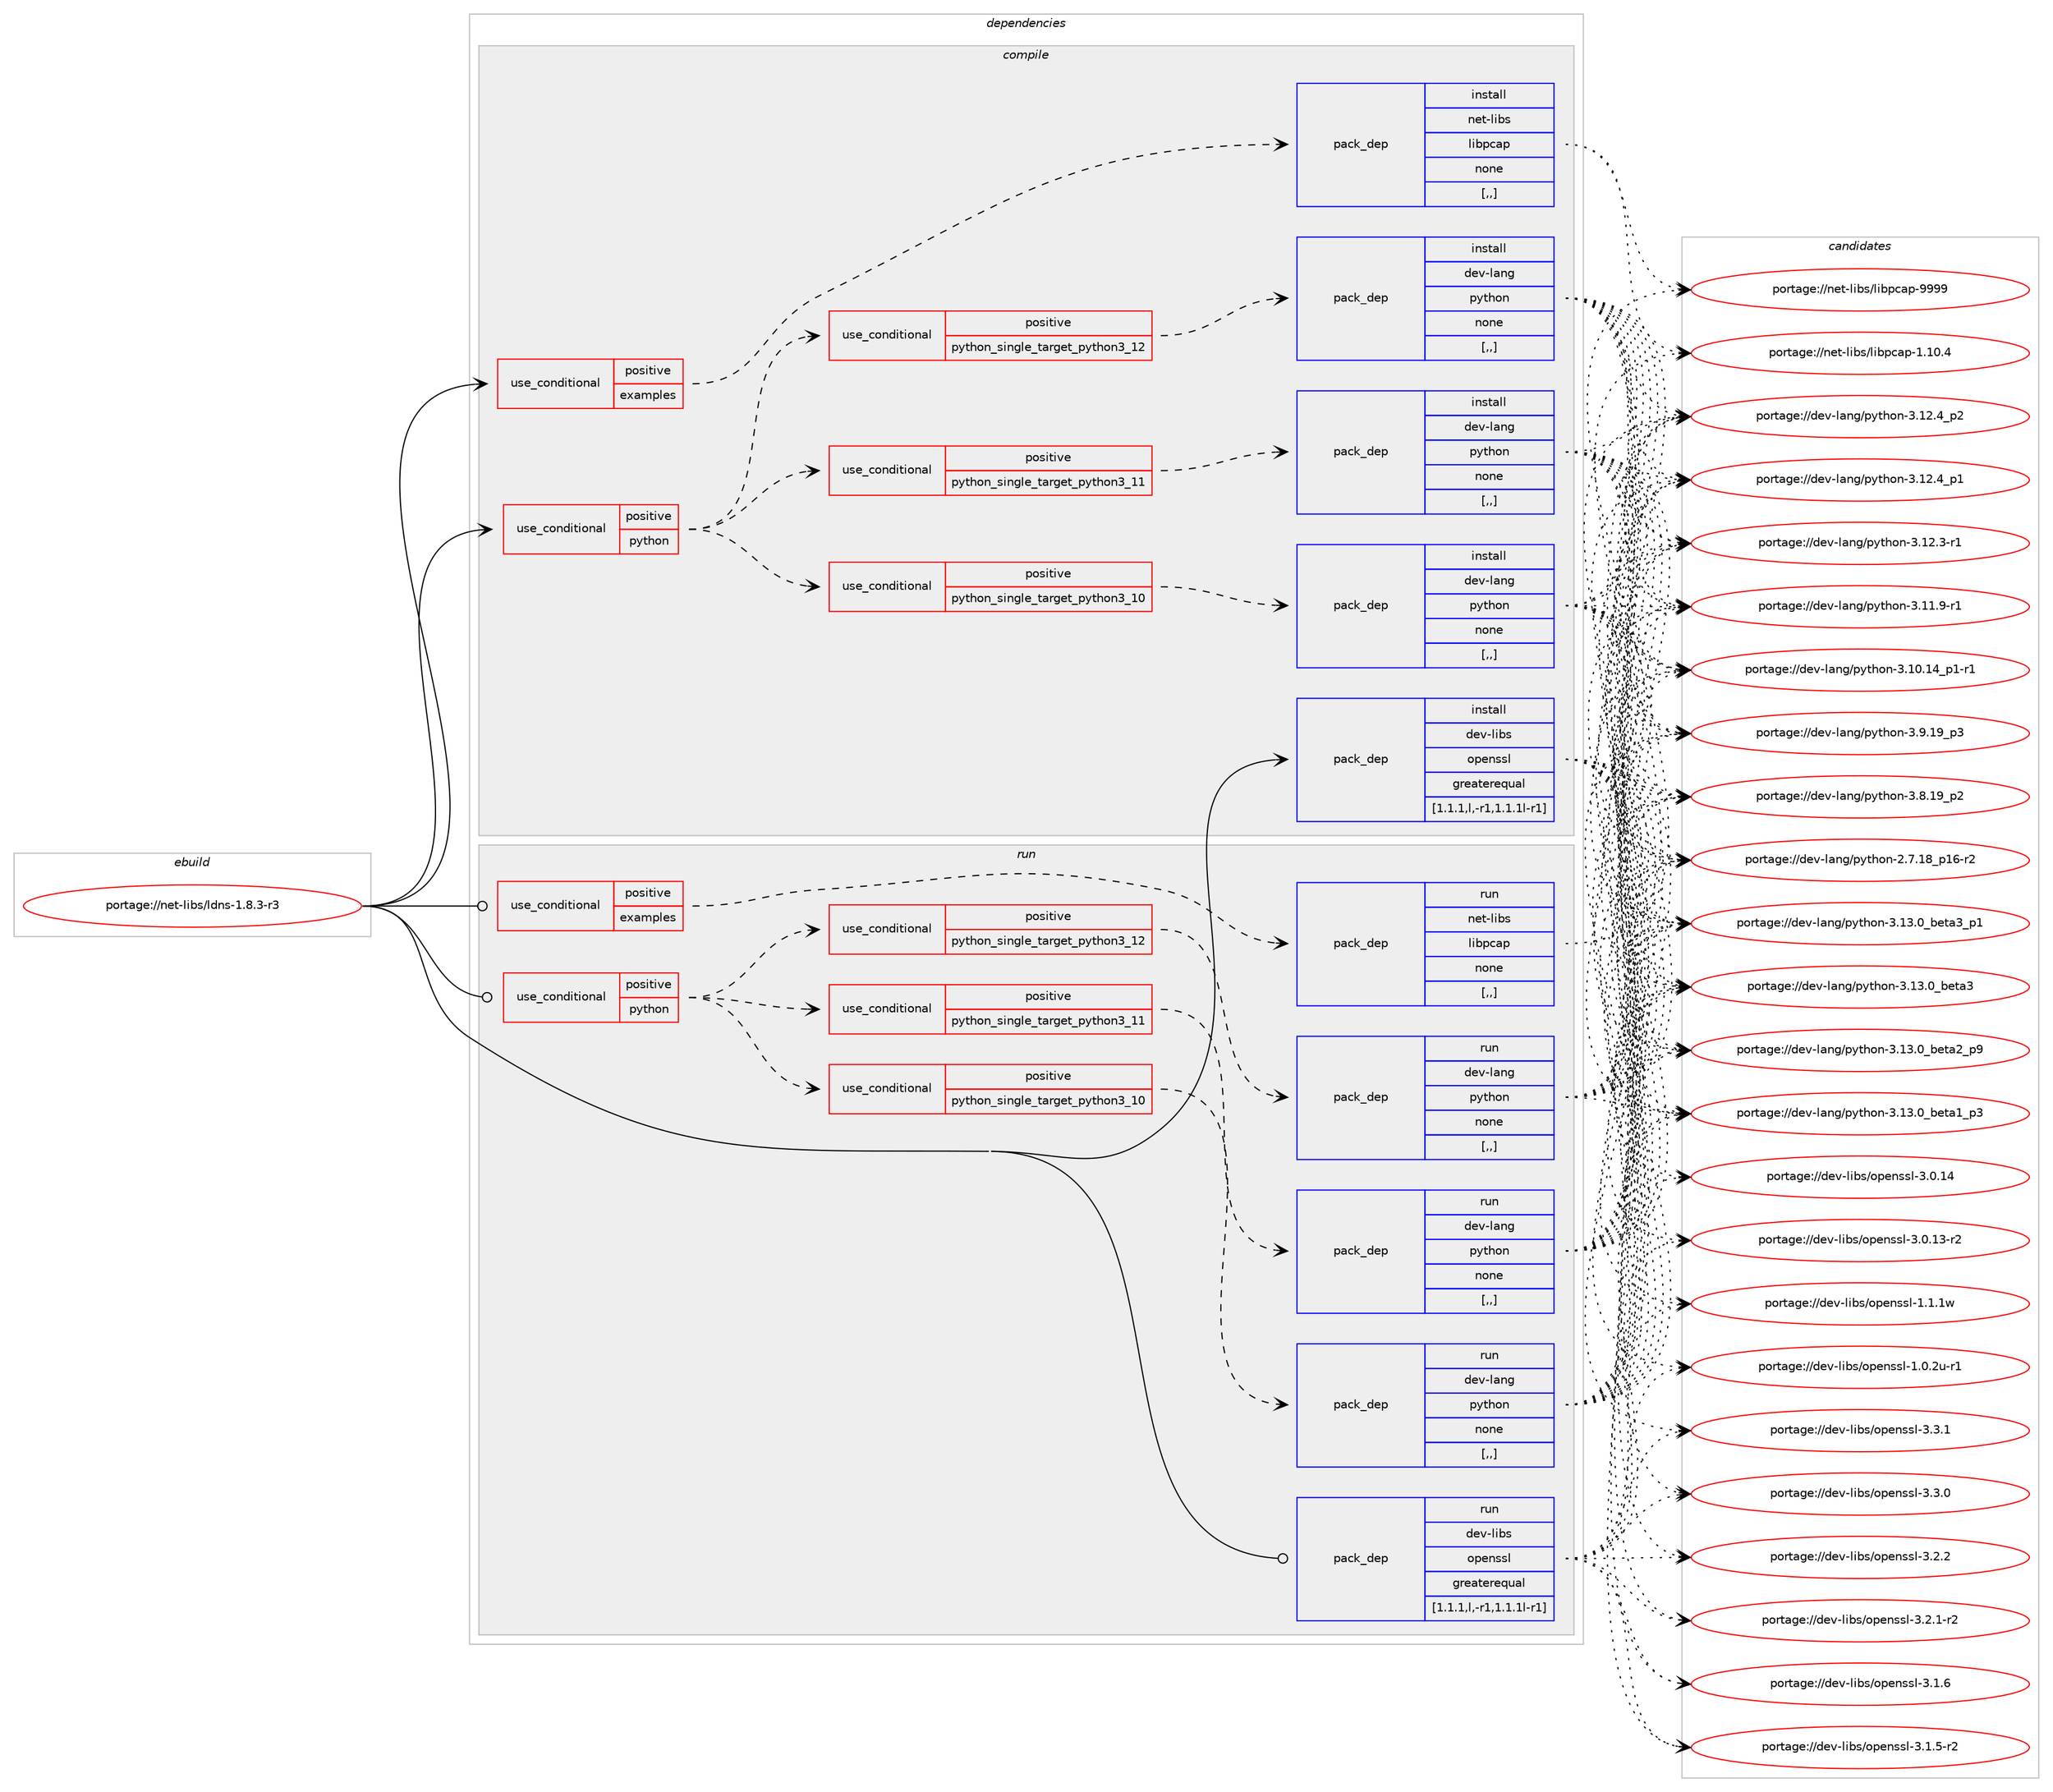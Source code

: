 digraph prolog {

# *************
# Graph options
# *************

newrank=true;
concentrate=true;
compound=true;
graph [rankdir=LR,fontname=Helvetica,fontsize=10,ranksep=1.5];#, ranksep=2.5, nodesep=0.2];
edge  [arrowhead=vee];
node  [fontname=Helvetica,fontsize=10];

# **********
# The ebuild
# **********

subgraph cluster_leftcol {
color=gray;
label=<<i>ebuild</i>>;
id [label="portage://net-libs/ldns-1.8.3-r3", color=red, width=4, href="../net-libs/ldns-1.8.3-r3.svg"];
}

# ****************
# The dependencies
# ****************

subgraph cluster_midcol {
color=gray;
label=<<i>dependencies</i>>;
subgraph cluster_compile {
fillcolor="#eeeeee";
style=filled;
label=<<i>compile</i>>;
subgraph cond93155 {
dependency357508 [label=<<TABLE BORDER="0" CELLBORDER="1" CELLSPACING="0" CELLPADDING="4"><TR><TD ROWSPAN="3" CELLPADDING="10">use_conditional</TD></TR><TR><TD>positive</TD></TR><TR><TD>examples</TD></TR></TABLE>>, shape=none, color=red];
subgraph pack261691 {
dependency357509 [label=<<TABLE BORDER="0" CELLBORDER="1" CELLSPACING="0" CELLPADDING="4" WIDTH="220"><TR><TD ROWSPAN="6" CELLPADDING="30">pack_dep</TD></TR><TR><TD WIDTH="110">install</TD></TR><TR><TD>net-libs</TD></TR><TR><TD>libpcap</TD></TR><TR><TD>none</TD></TR><TR><TD>[,,]</TD></TR></TABLE>>, shape=none, color=blue];
}
dependency357508:e -> dependency357509:w [weight=20,style="dashed",arrowhead="vee"];
}
id:e -> dependency357508:w [weight=20,style="solid",arrowhead="vee"];
subgraph cond93156 {
dependency357510 [label=<<TABLE BORDER="0" CELLBORDER="1" CELLSPACING="0" CELLPADDING="4"><TR><TD ROWSPAN="3" CELLPADDING="10">use_conditional</TD></TR><TR><TD>positive</TD></TR><TR><TD>python</TD></TR></TABLE>>, shape=none, color=red];
subgraph cond93157 {
dependency357511 [label=<<TABLE BORDER="0" CELLBORDER="1" CELLSPACING="0" CELLPADDING="4"><TR><TD ROWSPAN="3" CELLPADDING="10">use_conditional</TD></TR><TR><TD>positive</TD></TR><TR><TD>python_single_target_python3_10</TD></TR></TABLE>>, shape=none, color=red];
subgraph pack261692 {
dependency357512 [label=<<TABLE BORDER="0" CELLBORDER="1" CELLSPACING="0" CELLPADDING="4" WIDTH="220"><TR><TD ROWSPAN="6" CELLPADDING="30">pack_dep</TD></TR><TR><TD WIDTH="110">install</TD></TR><TR><TD>dev-lang</TD></TR><TR><TD>python</TD></TR><TR><TD>none</TD></TR><TR><TD>[,,]</TD></TR></TABLE>>, shape=none, color=blue];
}
dependency357511:e -> dependency357512:w [weight=20,style="dashed",arrowhead="vee"];
}
dependency357510:e -> dependency357511:w [weight=20,style="dashed",arrowhead="vee"];
subgraph cond93158 {
dependency357513 [label=<<TABLE BORDER="0" CELLBORDER="1" CELLSPACING="0" CELLPADDING="4"><TR><TD ROWSPAN="3" CELLPADDING="10">use_conditional</TD></TR><TR><TD>positive</TD></TR><TR><TD>python_single_target_python3_11</TD></TR></TABLE>>, shape=none, color=red];
subgraph pack261693 {
dependency357514 [label=<<TABLE BORDER="0" CELLBORDER="1" CELLSPACING="0" CELLPADDING="4" WIDTH="220"><TR><TD ROWSPAN="6" CELLPADDING="30">pack_dep</TD></TR><TR><TD WIDTH="110">install</TD></TR><TR><TD>dev-lang</TD></TR><TR><TD>python</TD></TR><TR><TD>none</TD></TR><TR><TD>[,,]</TD></TR></TABLE>>, shape=none, color=blue];
}
dependency357513:e -> dependency357514:w [weight=20,style="dashed",arrowhead="vee"];
}
dependency357510:e -> dependency357513:w [weight=20,style="dashed",arrowhead="vee"];
subgraph cond93159 {
dependency357515 [label=<<TABLE BORDER="0" CELLBORDER="1" CELLSPACING="0" CELLPADDING="4"><TR><TD ROWSPAN="3" CELLPADDING="10">use_conditional</TD></TR><TR><TD>positive</TD></TR><TR><TD>python_single_target_python3_12</TD></TR></TABLE>>, shape=none, color=red];
subgraph pack261694 {
dependency357516 [label=<<TABLE BORDER="0" CELLBORDER="1" CELLSPACING="0" CELLPADDING="4" WIDTH="220"><TR><TD ROWSPAN="6" CELLPADDING="30">pack_dep</TD></TR><TR><TD WIDTH="110">install</TD></TR><TR><TD>dev-lang</TD></TR><TR><TD>python</TD></TR><TR><TD>none</TD></TR><TR><TD>[,,]</TD></TR></TABLE>>, shape=none, color=blue];
}
dependency357515:e -> dependency357516:w [weight=20,style="dashed",arrowhead="vee"];
}
dependency357510:e -> dependency357515:w [weight=20,style="dashed",arrowhead="vee"];
}
id:e -> dependency357510:w [weight=20,style="solid",arrowhead="vee"];
subgraph pack261695 {
dependency357517 [label=<<TABLE BORDER="0" CELLBORDER="1" CELLSPACING="0" CELLPADDING="4" WIDTH="220"><TR><TD ROWSPAN="6" CELLPADDING="30">pack_dep</TD></TR><TR><TD WIDTH="110">install</TD></TR><TR><TD>dev-libs</TD></TR><TR><TD>openssl</TD></TR><TR><TD>greaterequal</TD></TR><TR><TD>[1.1.1,l,-r1,1.1.1l-r1]</TD></TR></TABLE>>, shape=none, color=blue];
}
id:e -> dependency357517:w [weight=20,style="solid",arrowhead="vee"];
}
subgraph cluster_compileandrun {
fillcolor="#eeeeee";
style=filled;
label=<<i>compile and run</i>>;
}
subgraph cluster_run {
fillcolor="#eeeeee";
style=filled;
label=<<i>run</i>>;
subgraph cond93160 {
dependency357518 [label=<<TABLE BORDER="0" CELLBORDER="1" CELLSPACING="0" CELLPADDING="4"><TR><TD ROWSPAN="3" CELLPADDING="10">use_conditional</TD></TR><TR><TD>positive</TD></TR><TR><TD>examples</TD></TR></TABLE>>, shape=none, color=red];
subgraph pack261696 {
dependency357519 [label=<<TABLE BORDER="0" CELLBORDER="1" CELLSPACING="0" CELLPADDING="4" WIDTH="220"><TR><TD ROWSPAN="6" CELLPADDING="30">pack_dep</TD></TR><TR><TD WIDTH="110">run</TD></TR><TR><TD>net-libs</TD></TR><TR><TD>libpcap</TD></TR><TR><TD>none</TD></TR><TR><TD>[,,]</TD></TR></TABLE>>, shape=none, color=blue];
}
dependency357518:e -> dependency357519:w [weight=20,style="dashed",arrowhead="vee"];
}
id:e -> dependency357518:w [weight=20,style="solid",arrowhead="odot"];
subgraph cond93161 {
dependency357520 [label=<<TABLE BORDER="0" CELLBORDER="1" CELLSPACING="0" CELLPADDING="4"><TR><TD ROWSPAN="3" CELLPADDING="10">use_conditional</TD></TR><TR><TD>positive</TD></TR><TR><TD>python</TD></TR></TABLE>>, shape=none, color=red];
subgraph cond93162 {
dependency357521 [label=<<TABLE BORDER="0" CELLBORDER="1" CELLSPACING="0" CELLPADDING="4"><TR><TD ROWSPAN="3" CELLPADDING="10">use_conditional</TD></TR><TR><TD>positive</TD></TR><TR><TD>python_single_target_python3_10</TD></TR></TABLE>>, shape=none, color=red];
subgraph pack261697 {
dependency357522 [label=<<TABLE BORDER="0" CELLBORDER="1" CELLSPACING="0" CELLPADDING="4" WIDTH="220"><TR><TD ROWSPAN="6" CELLPADDING="30">pack_dep</TD></TR><TR><TD WIDTH="110">run</TD></TR><TR><TD>dev-lang</TD></TR><TR><TD>python</TD></TR><TR><TD>none</TD></TR><TR><TD>[,,]</TD></TR></TABLE>>, shape=none, color=blue];
}
dependency357521:e -> dependency357522:w [weight=20,style="dashed",arrowhead="vee"];
}
dependency357520:e -> dependency357521:w [weight=20,style="dashed",arrowhead="vee"];
subgraph cond93163 {
dependency357523 [label=<<TABLE BORDER="0" CELLBORDER="1" CELLSPACING="0" CELLPADDING="4"><TR><TD ROWSPAN="3" CELLPADDING="10">use_conditional</TD></TR><TR><TD>positive</TD></TR><TR><TD>python_single_target_python3_11</TD></TR></TABLE>>, shape=none, color=red];
subgraph pack261698 {
dependency357524 [label=<<TABLE BORDER="0" CELLBORDER="1" CELLSPACING="0" CELLPADDING="4" WIDTH="220"><TR><TD ROWSPAN="6" CELLPADDING="30">pack_dep</TD></TR><TR><TD WIDTH="110">run</TD></TR><TR><TD>dev-lang</TD></TR><TR><TD>python</TD></TR><TR><TD>none</TD></TR><TR><TD>[,,]</TD></TR></TABLE>>, shape=none, color=blue];
}
dependency357523:e -> dependency357524:w [weight=20,style="dashed",arrowhead="vee"];
}
dependency357520:e -> dependency357523:w [weight=20,style="dashed",arrowhead="vee"];
subgraph cond93164 {
dependency357525 [label=<<TABLE BORDER="0" CELLBORDER="1" CELLSPACING="0" CELLPADDING="4"><TR><TD ROWSPAN="3" CELLPADDING="10">use_conditional</TD></TR><TR><TD>positive</TD></TR><TR><TD>python_single_target_python3_12</TD></TR></TABLE>>, shape=none, color=red];
subgraph pack261699 {
dependency357526 [label=<<TABLE BORDER="0" CELLBORDER="1" CELLSPACING="0" CELLPADDING="4" WIDTH="220"><TR><TD ROWSPAN="6" CELLPADDING="30">pack_dep</TD></TR><TR><TD WIDTH="110">run</TD></TR><TR><TD>dev-lang</TD></TR><TR><TD>python</TD></TR><TR><TD>none</TD></TR><TR><TD>[,,]</TD></TR></TABLE>>, shape=none, color=blue];
}
dependency357525:e -> dependency357526:w [weight=20,style="dashed",arrowhead="vee"];
}
dependency357520:e -> dependency357525:w [weight=20,style="dashed",arrowhead="vee"];
}
id:e -> dependency357520:w [weight=20,style="solid",arrowhead="odot"];
subgraph pack261700 {
dependency357527 [label=<<TABLE BORDER="0" CELLBORDER="1" CELLSPACING="0" CELLPADDING="4" WIDTH="220"><TR><TD ROWSPAN="6" CELLPADDING="30">pack_dep</TD></TR><TR><TD WIDTH="110">run</TD></TR><TR><TD>dev-libs</TD></TR><TR><TD>openssl</TD></TR><TR><TD>greaterequal</TD></TR><TR><TD>[1.1.1,l,-r1,1.1.1l-r1]</TD></TR></TABLE>>, shape=none, color=blue];
}
id:e -> dependency357527:w [weight=20,style="solid",arrowhead="odot"];
}
}

# **************
# The candidates
# **************

subgraph cluster_choices {
rank=same;
color=gray;
label=<<i>candidates</i>>;

subgraph choice261691 {
color=black;
nodesep=1;
choice1101011164510810598115471081059811299971124557575757 [label="portage://net-libs/libpcap-9999", color=red, width=4,href="../net-libs/libpcap-9999.svg"];
choice11010111645108105981154710810598112999711245494649484652 [label="portage://net-libs/libpcap-1.10.4", color=red, width=4,href="../net-libs/libpcap-1.10.4.svg"];
dependency357509:e -> choice1101011164510810598115471081059811299971124557575757:w [style=dotted,weight="100"];
dependency357509:e -> choice11010111645108105981154710810598112999711245494649484652:w [style=dotted,weight="100"];
}
subgraph choice261692 {
color=black;
nodesep=1;
choice10010111845108971101034711212111610411111045514649514648959810111697519511249 [label="portage://dev-lang/python-3.13.0_beta3_p1", color=red, width=4,href="../dev-lang/python-3.13.0_beta3_p1.svg"];
choice1001011184510897110103471121211161041111104551464951464895981011169751 [label="portage://dev-lang/python-3.13.0_beta3", color=red, width=4,href="../dev-lang/python-3.13.0_beta3.svg"];
choice10010111845108971101034711212111610411111045514649514648959810111697509511257 [label="portage://dev-lang/python-3.13.0_beta2_p9", color=red, width=4,href="../dev-lang/python-3.13.0_beta2_p9.svg"];
choice10010111845108971101034711212111610411111045514649514648959810111697499511251 [label="portage://dev-lang/python-3.13.0_beta1_p3", color=red, width=4,href="../dev-lang/python-3.13.0_beta1_p3.svg"];
choice100101118451089711010347112121116104111110455146495046529511250 [label="portage://dev-lang/python-3.12.4_p2", color=red, width=4,href="../dev-lang/python-3.12.4_p2.svg"];
choice100101118451089711010347112121116104111110455146495046529511249 [label="portage://dev-lang/python-3.12.4_p1", color=red, width=4,href="../dev-lang/python-3.12.4_p1.svg"];
choice100101118451089711010347112121116104111110455146495046514511449 [label="portage://dev-lang/python-3.12.3-r1", color=red, width=4,href="../dev-lang/python-3.12.3-r1.svg"];
choice100101118451089711010347112121116104111110455146494946574511449 [label="portage://dev-lang/python-3.11.9-r1", color=red, width=4,href="../dev-lang/python-3.11.9-r1.svg"];
choice100101118451089711010347112121116104111110455146494846495295112494511449 [label="portage://dev-lang/python-3.10.14_p1-r1", color=red, width=4,href="../dev-lang/python-3.10.14_p1-r1.svg"];
choice100101118451089711010347112121116104111110455146574649579511251 [label="portage://dev-lang/python-3.9.19_p3", color=red, width=4,href="../dev-lang/python-3.9.19_p3.svg"];
choice100101118451089711010347112121116104111110455146564649579511250 [label="portage://dev-lang/python-3.8.19_p2", color=red, width=4,href="../dev-lang/python-3.8.19_p2.svg"];
choice100101118451089711010347112121116104111110455046554649569511249544511450 [label="portage://dev-lang/python-2.7.18_p16-r2", color=red, width=4,href="../dev-lang/python-2.7.18_p16-r2.svg"];
dependency357512:e -> choice10010111845108971101034711212111610411111045514649514648959810111697519511249:w [style=dotted,weight="100"];
dependency357512:e -> choice1001011184510897110103471121211161041111104551464951464895981011169751:w [style=dotted,weight="100"];
dependency357512:e -> choice10010111845108971101034711212111610411111045514649514648959810111697509511257:w [style=dotted,weight="100"];
dependency357512:e -> choice10010111845108971101034711212111610411111045514649514648959810111697499511251:w [style=dotted,weight="100"];
dependency357512:e -> choice100101118451089711010347112121116104111110455146495046529511250:w [style=dotted,weight="100"];
dependency357512:e -> choice100101118451089711010347112121116104111110455146495046529511249:w [style=dotted,weight="100"];
dependency357512:e -> choice100101118451089711010347112121116104111110455146495046514511449:w [style=dotted,weight="100"];
dependency357512:e -> choice100101118451089711010347112121116104111110455146494946574511449:w [style=dotted,weight="100"];
dependency357512:e -> choice100101118451089711010347112121116104111110455146494846495295112494511449:w [style=dotted,weight="100"];
dependency357512:e -> choice100101118451089711010347112121116104111110455146574649579511251:w [style=dotted,weight="100"];
dependency357512:e -> choice100101118451089711010347112121116104111110455146564649579511250:w [style=dotted,weight="100"];
dependency357512:e -> choice100101118451089711010347112121116104111110455046554649569511249544511450:w [style=dotted,weight="100"];
}
subgraph choice261693 {
color=black;
nodesep=1;
choice10010111845108971101034711212111610411111045514649514648959810111697519511249 [label="portage://dev-lang/python-3.13.0_beta3_p1", color=red, width=4,href="../dev-lang/python-3.13.0_beta3_p1.svg"];
choice1001011184510897110103471121211161041111104551464951464895981011169751 [label="portage://dev-lang/python-3.13.0_beta3", color=red, width=4,href="../dev-lang/python-3.13.0_beta3.svg"];
choice10010111845108971101034711212111610411111045514649514648959810111697509511257 [label="portage://dev-lang/python-3.13.0_beta2_p9", color=red, width=4,href="../dev-lang/python-3.13.0_beta2_p9.svg"];
choice10010111845108971101034711212111610411111045514649514648959810111697499511251 [label="portage://dev-lang/python-3.13.0_beta1_p3", color=red, width=4,href="../dev-lang/python-3.13.0_beta1_p3.svg"];
choice100101118451089711010347112121116104111110455146495046529511250 [label="portage://dev-lang/python-3.12.4_p2", color=red, width=4,href="../dev-lang/python-3.12.4_p2.svg"];
choice100101118451089711010347112121116104111110455146495046529511249 [label="portage://dev-lang/python-3.12.4_p1", color=red, width=4,href="../dev-lang/python-3.12.4_p1.svg"];
choice100101118451089711010347112121116104111110455146495046514511449 [label="portage://dev-lang/python-3.12.3-r1", color=red, width=4,href="../dev-lang/python-3.12.3-r1.svg"];
choice100101118451089711010347112121116104111110455146494946574511449 [label="portage://dev-lang/python-3.11.9-r1", color=red, width=4,href="../dev-lang/python-3.11.9-r1.svg"];
choice100101118451089711010347112121116104111110455146494846495295112494511449 [label="portage://dev-lang/python-3.10.14_p1-r1", color=red, width=4,href="../dev-lang/python-3.10.14_p1-r1.svg"];
choice100101118451089711010347112121116104111110455146574649579511251 [label="portage://dev-lang/python-3.9.19_p3", color=red, width=4,href="../dev-lang/python-3.9.19_p3.svg"];
choice100101118451089711010347112121116104111110455146564649579511250 [label="portage://dev-lang/python-3.8.19_p2", color=red, width=4,href="../dev-lang/python-3.8.19_p2.svg"];
choice100101118451089711010347112121116104111110455046554649569511249544511450 [label="portage://dev-lang/python-2.7.18_p16-r2", color=red, width=4,href="../dev-lang/python-2.7.18_p16-r2.svg"];
dependency357514:e -> choice10010111845108971101034711212111610411111045514649514648959810111697519511249:w [style=dotted,weight="100"];
dependency357514:e -> choice1001011184510897110103471121211161041111104551464951464895981011169751:w [style=dotted,weight="100"];
dependency357514:e -> choice10010111845108971101034711212111610411111045514649514648959810111697509511257:w [style=dotted,weight="100"];
dependency357514:e -> choice10010111845108971101034711212111610411111045514649514648959810111697499511251:w [style=dotted,weight="100"];
dependency357514:e -> choice100101118451089711010347112121116104111110455146495046529511250:w [style=dotted,weight="100"];
dependency357514:e -> choice100101118451089711010347112121116104111110455146495046529511249:w [style=dotted,weight="100"];
dependency357514:e -> choice100101118451089711010347112121116104111110455146495046514511449:w [style=dotted,weight="100"];
dependency357514:e -> choice100101118451089711010347112121116104111110455146494946574511449:w [style=dotted,weight="100"];
dependency357514:e -> choice100101118451089711010347112121116104111110455146494846495295112494511449:w [style=dotted,weight="100"];
dependency357514:e -> choice100101118451089711010347112121116104111110455146574649579511251:w [style=dotted,weight="100"];
dependency357514:e -> choice100101118451089711010347112121116104111110455146564649579511250:w [style=dotted,weight="100"];
dependency357514:e -> choice100101118451089711010347112121116104111110455046554649569511249544511450:w [style=dotted,weight="100"];
}
subgraph choice261694 {
color=black;
nodesep=1;
choice10010111845108971101034711212111610411111045514649514648959810111697519511249 [label="portage://dev-lang/python-3.13.0_beta3_p1", color=red, width=4,href="../dev-lang/python-3.13.0_beta3_p1.svg"];
choice1001011184510897110103471121211161041111104551464951464895981011169751 [label="portage://dev-lang/python-3.13.0_beta3", color=red, width=4,href="../dev-lang/python-3.13.0_beta3.svg"];
choice10010111845108971101034711212111610411111045514649514648959810111697509511257 [label="portage://dev-lang/python-3.13.0_beta2_p9", color=red, width=4,href="../dev-lang/python-3.13.0_beta2_p9.svg"];
choice10010111845108971101034711212111610411111045514649514648959810111697499511251 [label="portage://dev-lang/python-3.13.0_beta1_p3", color=red, width=4,href="../dev-lang/python-3.13.0_beta1_p3.svg"];
choice100101118451089711010347112121116104111110455146495046529511250 [label="portage://dev-lang/python-3.12.4_p2", color=red, width=4,href="../dev-lang/python-3.12.4_p2.svg"];
choice100101118451089711010347112121116104111110455146495046529511249 [label="portage://dev-lang/python-3.12.4_p1", color=red, width=4,href="../dev-lang/python-3.12.4_p1.svg"];
choice100101118451089711010347112121116104111110455146495046514511449 [label="portage://dev-lang/python-3.12.3-r1", color=red, width=4,href="../dev-lang/python-3.12.3-r1.svg"];
choice100101118451089711010347112121116104111110455146494946574511449 [label="portage://dev-lang/python-3.11.9-r1", color=red, width=4,href="../dev-lang/python-3.11.9-r1.svg"];
choice100101118451089711010347112121116104111110455146494846495295112494511449 [label="portage://dev-lang/python-3.10.14_p1-r1", color=red, width=4,href="../dev-lang/python-3.10.14_p1-r1.svg"];
choice100101118451089711010347112121116104111110455146574649579511251 [label="portage://dev-lang/python-3.9.19_p3", color=red, width=4,href="../dev-lang/python-3.9.19_p3.svg"];
choice100101118451089711010347112121116104111110455146564649579511250 [label="portage://dev-lang/python-3.8.19_p2", color=red, width=4,href="../dev-lang/python-3.8.19_p2.svg"];
choice100101118451089711010347112121116104111110455046554649569511249544511450 [label="portage://dev-lang/python-2.7.18_p16-r2", color=red, width=4,href="../dev-lang/python-2.7.18_p16-r2.svg"];
dependency357516:e -> choice10010111845108971101034711212111610411111045514649514648959810111697519511249:w [style=dotted,weight="100"];
dependency357516:e -> choice1001011184510897110103471121211161041111104551464951464895981011169751:w [style=dotted,weight="100"];
dependency357516:e -> choice10010111845108971101034711212111610411111045514649514648959810111697509511257:w [style=dotted,weight="100"];
dependency357516:e -> choice10010111845108971101034711212111610411111045514649514648959810111697499511251:w [style=dotted,weight="100"];
dependency357516:e -> choice100101118451089711010347112121116104111110455146495046529511250:w [style=dotted,weight="100"];
dependency357516:e -> choice100101118451089711010347112121116104111110455146495046529511249:w [style=dotted,weight="100"];
dependency357516:e -> choice100101118451089711010347112121116104111110455146495046514511449:w [style=dotted,weight="100"];
dependency357516:e -> choice100101118451089711010347112121116104111110455146494946574511449:w [style=dotted,weight="100"];
dependency357516:e -> choice100101118451089711010347112121116104111110455146494846495295112494511449:w [style=dotted,weight="100"];
dependency357516:e -> choice100101118451089711010347112121116104111110455146574649579511251:w [style=dotted,weight="100"];
dependency357516:e -> choice100101118451089711010347112121116104111110455146564649579511250:w [style=dotted,weight="100"];
dependency357516:e -> choice100101118451089711010347112121116104111110455046554649569511249544511450:w [style=dotted,weight="100"];
}
subgraph choice261695 {
color=black;
nodesep=1;
choice100101118451081059811547111112101110115115108455146514649 [label="portage://dev-libs/openssl-3.3.1", color=red, width=4,href="../dev-libs/openssl-3.3.1.svg"];
choice100101118451081059811547111112101110115115108455146514648 [label="portage://dev-libs/openssl-3.3.0", color=red, width=4,href="../dev-libs/openssl-3.3.0.svg"];
choice100101118451081059811547111112101110115115108455146504650 [label="portage://dev-libs/openssl-3.2.2", color=red, width=4,href="../dev-libs/openssl-3.2.2.svg"];
choice1001011184510810598115471111121011101151151084551465046494511450 [label="portage://dev-libs/openssl-3.2.1-r2", color=red, width=4,href="../dev-libs/openssl-3.2.1-r2.svg"];
choice100101118451081059811547111112101110115115108455146494654 [label="portage://dev-libs/openssl-3.1.6", color=red, width=4,href="../dev-libs/openssl-3.1.6.svg"];
choice1001011184510810598115471111121011101151151084551464946534511450 [label="portage://dev-libs/openssl-3.1.5-r2", color=red, width=4,href="../dev-libs/openssl-3.1.5-r2.svg"];
choice10010111845108105981154711111210111011511510845514648464952 [label="portage://dev-libs/openssl-3.0.14", color=red, width=4,href="../dev-libs/openssl-3.0.14.svg"];
choice100101118451081059811547111112101110115115108455146484649514511450 [label="portage://dev-libs/openssl-3.0.13-r2", color=red, width=4,href="../dev-libs/openssl-3.0.13-r2.svg"];
choice100101118451081059811547111112101110115115108454946494649119 [label="portage://dev-libs/openssl-1.1.1w", color=red, width=4,href="../dev-libs/openssl-1.1.1w.svg"];
choice1001011184510810598115471111121011101151151084549464846501174511449 [label="portage://dev-libs/openssl-1.0.2u-r1", color=red, width=4,href="../dev-libs/openssl-1.0.2u-r1.svg"];
dependency357517:e -> choice100101118451081059811547111112101110115115108455146514649:w [style=dotted,weight="100"];
dependency357517:e -> choice100101118451081059811547111112101110115115108455146514648:w [style=dotted,weight="100"];
dependency357517:e -> choice100101118451081059811547111112101110115115108455146504650:w [style=dotted,weight="100"];
dependency357517:e -> choice1001011184510810598115471111121011101151151084551465046494511450:w [style=dotted,weight="100"];
dependency357517:e -> choice100101118451081059811547111112101110115115108455146494654:w [style=dotted,weight="100"];
dependency357517:e -> choice1001011184510810598115471111121011101151151084551464946534511450:w [style=dotted,weight="100"];
dependency357517:e -> choice10010111845108105981154711111210111011511510845514648464952:w [style=dotted,weight="100"];
dependency357517:e -> choice100101118451081059811547111112101110115115108455146484649514511450:w [style=dotted,weight="100"];
dependency357517:e -> choice100101118451081059811547111112101110115115108454946494649119:w [style=dotted,weight="100"];
dependency357517:e -> choice1001011184510810598115471111121011101151151084549464846501174511449:w [style=dotted,weight="100"];
}
subgraph choice261696 {
color=black;
nodesep=1;
choice1101011164510810598115471081059811299971124557575757 [label="portage://net-libs/libpcap-9999", color=red, width=4,href="../net-libs/libpcap-9999.svg"];
choice11010111645108105981154710810598112999711245494649484652 [label="portage://net-libs/libpcap-1.10.4", color=red, width=4,href="../net-libs/libpcap-1.10.4.svg"];
dependency357519:e -> choice1101011164510810598115471081059811299971124557575757:w [style=dotted,weight="100"];
dependency357519:e -> choice11010111645108105981154710810598112999711245494649484652:w [style=dotted,weight="100"];
}
subgraph choice261697 {
color=black;
nodesep=1;
choice10010111845108971101034711212111610411111045514649514648959810111697519511249 [label="portage://dev-lang/python-3.13.0_beta3_p1", color=red, width=4,href="../dev-lang/python-3.13.0_beta3_p1.svg"];
choice1001011184510897110103471121211161041111104551464951464895981011169751 [label="portage://dev-lang/python-3.13.0_beta3", color=red, width=4,href="../dev-lang/python-3.13.0_beta3.svg"];
choice10010111845108971101034711212111610411111045514649514648959810111697509511257 [label="portage://dev-lang/python-3.13.0_beta2_p9", color=red, width=4,href="../dev-lang/python-3.13.0_beta2_p9.svg"];
choice10010111845108971101034711212111610411111045514649514648959810111697499511251 [label="portage://dev-lang/python-3.13.0_beta1_p3", color=red, width=4,href="../dev-lang/python-3.13.0_beta1_p3.svg"];
choice100101118451089711010347112121116104111110455146495046529511250 [label="portage://dev-lang/python-3.12.4_p2", color=red, width=4,href="../dev-lang/python-3.12.4_p2.svg"];
choice100101118451089711010347112121116104111110455146495046529511249 [label="portage://dev-lang/python-3.12.4_p1", color=red, width=4,href="../dev-lang/python-3.12.4_p1.svg"];
choice100101118451089711010347112121116104111110455146495046514511449 [label="portage://dev-lang/python-3.12.3-r1", color=red, width=4,href="../dev-lang/python-3.12.3-r1.svg"];
choice100101118451089711010347112121116104111110455146494946574511449 [label="portage://dev-lang/python-3.11.9-r1", color=red, width=4,href="../dev-lang/python-3.11.9-r1.svg"];
choice100101118451089711010347112121116104111110455146494846495295112494511449 [label="portage://dev-lang/python-3.10.14_p1-r1", color=red, width=4,href="../dev-lang/python-3.10.14_p1-r1.svg"];
choice100101118451089711010347112121116104111110455146574649579511251 [label="portage://dev-lang/python-3.9.19_p3", color=red, width=4,href="../dev-lang/python-3.9.19_p3.svg"];
choice100101118451089711010347112121116104111110455146564649579511250 [label="portage://dev-lang/python-3.8.19_p2", color=red, width=4,href="../dev-lang/python-3.8.19_p2.svg"];
choice100101118451089711010347112121116104111110455046554649569511249544511450 [label="portage://dev-lang/python-2.7.18_p16-r2", color=red, width=4,href="../dev-lang/python-2.7.18_p16-r2.svg"];
dependency357522:e -> choice10010111845108971101034711212111610411111045514649514648959810111697519511249:w [style=dotted,weight="100"];
dependency357522:e -> choice1001011184510897110103471121211161041111104551464951464895981011169751:w [style=dotted,weight="100"];
dependency357522:e -> choice10010111845108971101034711212111610411111045514649514648959810111697509511257:w [style=dotted,weight="100"];
dependency357522:e -> choice10010111845108971101034711212111610411111045514649514648959810111697499511251:w [style=dotted,weight="100"];
dependency357522:e -> choice100101118451089711010347112121116104111110455146495046529511250:w [style=dotted,weight="100"];
dependency357522:e -> choice100101118451089711010347112121116104111110455146495046529511249:w [style=dotted,weight="100"];
dependency357522:e -> choice100101118451089711010347112121116104111110455146495046514511449:w [style=dotted,weight="100"];
dependency357522:e -> choice100101118451089711010347112121116104111110455146494946574511449:w [style=dotted,weight="100"];
dependency357522:e -> choice100101118451089711010347112121116104111110455146494846495295112494511449:w [style=dotted,weight="100"];
dependency357522:e -> choice100101118451089711010347112121116104111110455146574649579511251:w [style=dotted,weight="100"];
dependency357522:e -> choice100101118451089711010347112121116104111110455146564649579511250:w [style=dotted,weight="100"];
dependency357522:e -> choice100101118451089711010347112121116104111110455046554649569511249544511450:w [style=dotted,weight="100"];
}
subgraph choice261698 {
color=black;
nodesep=1;
choice10010111845108971101034711212111610411111045514649514648959810111697519511249 [label="portage://dev-lang/python-3.13.0_beta3_p1", color=red, width=4,href="../dev-lang/python-3.13.0_beta3_p1.svg"];
choice1001011184510897110103471121211161041111104551464951464895981011169751 [label="portage://dev-lang/python-3.13.0_beta3", color=red, width=4,href="../dev-lang/python-3.13.0_beta3.svg"];
choice10010111845108971101034711212111610411111045514649514648959810111697509511257 [label="portage://dev-lang/python-3.13.0_beta2_p9", color=red, width=4,href="../dev-lang/python-3.13.0_beta2_p9.svg"];
choice10010111845108971101034711212111610411111045514649514648959810111697499511251 [label="portage://dev-lang/python-3.13.0_beta1_p3", color=red, width=4,href="../dev-lang/python-3.13.0_beta1_p3.svg"];
choice100101118451089711010347112121116104111110455146495046529511250 [label="portage://dev-lang/python-3.12.4_p2", color=red, width=4,href="../dev-lang/python-3.12.4_p2.svg"];
choice100101118451089711010347112121116104111110455146495046529511249 [label="portage://dev-lang/python-3.12.4_p1", color=red, width=4,href="../dev-lang/python-3.12.4_p1.svg"];
choice100101118451089711010347112121116104111110455146495046514511449 [label="portage://dev-lang/python-3.12.3-r1", color=red, width=4,href="../dev-lang/python-3.12.3-r1.svg"];
choice100101118451089711010347112121116104111110455146494946574511449 [label="portage://dev-lang/python-3.11.9-r1", color=red, width=4,href="../dev-lang/python-3.11.9-r1.svg"];
choice100101118451089711010347112121116104111110455146494846495295112494511449 [label="portage://dev-lang/python-3.10.14_p1-r1", color=red, width=4,href="../dev-lang/python-3.10.14_p1-r1.svg"];
choice100101118451089711010347112121116104111110455146574649579511251 [label="portage://dev-lang/python-3.9.19_p3", color=red, width=4,href="../dev-lang/python-3.9.19_p3.svg"];
choice100101118451089711010347112121116104111110455146564649579511250 [label="portage://dev-lang/python-3.8.19_p2", color=red, width=4,href="../dev-lang/python-3.8.19_p2.svg"];
choice100101118451089711010347112121116104111110455046554649569511249544511450 [label="portage://dev-lang/python-2.7.18_p16-r2", color=red, width=4,href="../dev-lang/python-2.7.18_p16-r2.svg"];
dependency357524:e -> choice10010111845108971101034711212111610411111045514649514648959810111697519511249:w [style=dotted,weight="100"];
dependency357524:e -> choice1001011184510897110103471121211161041111104551464951464895981011169751:w [style=dotted,weight="100"];
dependency357524:e -> choice10010111845108971101034711212111610411111045514649514648959810111697509511257:w [style=dotted,weight="100"];
dependency357524:e -> choice10010111845108971101034711212111610411111045514649514648959810111697499511251:w [style=dotted,weight="100"];
dependency357524:e -> choice100101118451089711010347112121116104111110455146495046529511250:w [style=dotted,weight="100"];
dependency357524:e -> choice100101118451089711010347112121116104111110455146495046529511249:w [style=dotted,weight="100"];
dependency357524:e -> choice100101118451089711010347112121116104111110455146495046514511449:w [style=dotted,weight="100"];
dependency357524:e -> choice100101118451089711010347112121116104111110455146494946574511449:w [style=dotted,weight="100"];
dependency357524:e -> choice100101118451089711010347112121116104111110455146494846495295112494511449:w [style=dotted,weight="100"];
dependency357524:e -> choice100101118451089711010347112121116104111110455146574649579511251:w [style=dotted,weight="100"];
dependency357524:e -> choice100101118451089711010347112121116104111110455146564649579511250:w [style=dotted,weight="100"];
dependency357524:e -> choice100101118451089711010347112121116104111110455046554649569511249544511450:w [style=dotted,weight="100"];
}
subgraph choice261699 {
color=black;
nodesep=1;
choice10010111845108971101034711212111610411111045514649514648959810111697519511249 [label="portage://dev-lang/python-3.13.0_beta3_p1", color=red, width=4,href="../dev-lang/python-3.13.0_beta3_p1.svg"];
choice1001011184510897110103471121211161041111104551464951464895981011169751 [label="portage://dev-lang/python-3.13.0_beta3", color=red, width=4,href="../dev-lang/python-3.13.0_beta3.svg"];
choice10010111845108971101034711212111610411111045514649514648959810111697509511257 [label="portage://dev-lang/python-3.13.0_beta2_p9", color=red, width=4,href="../dev-lang/python-3.13.0_beta2_p9.svg"];
choice10010111845108971101034711212111610411111045514649514648959810111697499511251 [label="portage://dev-lang/python-3.13.0_beta1_p3", color=red, width=4,href="../dev-lang/python-3.13.0_beta1_p3.svg"];
choice100101118451089711010347112121116104111110455146495046529511250 [label="portage://dev-lang/python-3.12.4_p2", color=red, width=4,href="../dev-lang/python-3.12.4_p2.svg"];
choice100101118451089711010347112121116104111110455146495046529511249 [label="portage://dev-lang/python-3.12.4_p1", color=red, width=4,href="../dev-lang/python-3.12.4_p1.svg"];
choice100101118451089711010347112121116104111110455146495046514511449 [label="portage://dev-lang/python-3.12.3-r1", color=red, width=4,href="../dev-lang/python-3.12.3-r1.svg"];
choice100101118451089711010347112121116104111110455146494946574511449 [label="portage://dev-lang/python-3.11.9-r1", color=red, width=4,href="../dev-lang/python-3.11.9-r1.svg"];
choice100101118451089711010347112121116104111110455146494846495295112494511449 [label="portage://dev-lang/python-3.10.14_p1-r1", color=red, width=4,href="../dev-lang/python-3.10.14_p1-r1.svg"];
choice100101118451089711010347112121116104111110455146574649579511251 [label="portage://dev-lang/python-3.9.19_p3", color=red, width=4,href="../dev-lang/python-3.9.19_p3.svg"];
choice100101118451089711010347112121116104111110455146564649579511250 [label="portage://dev-lang/python-3.8.19_p2", color=red, width=4,href="../dev-lang/python-3.8.19_p2.svg"];
choice100101118451089711010347112121116104111110455046554649569511249544511450 [label="portage://dev-lang/python-2.7.18_p16-r2", color=red, width=4,href="../dev-lang/python-2.7.18_p16-r2.svg"];
dependency357526:e -> choice10010111845108971101034711212111610411111045514649514648959810111697519511249:w [style=dotted,weight="100"];
dependency357526:e -> choice1001011184510897110103471121211161041111104551464951464895981011169751:w [style=dotted,weight="100"];
dependency357526:e -> choice10010111845108971101034711212111610411111045514649514648959810111697509511257:w [style=dotted,weight="100"];
dependency357526:e -> choice10010111845108971101034711212111610411111045514649514648959810111697499511251:w [style=dotted,weight="100"];
dependency357526:e -> choice100101118451089711010347112121116104111110455146495046529511250:w [style=dotted,weight="100"];
dependency357526:e -> choice100101118451089711010347112121116104111110455146495046529511249:w [style=dotted,weight="100"];
dependency357526:e -> choice100101118451089711010347112121116104111110455146495046514511449:w [style=dotted,weight="100"];
dependency357526:e -> choice100101118451089711010347112121116104111110455146494946574511449:w [style=dotted,weight="100"];
dependency357526:e -> choice100101118451089711010347112121116104111110455146494846495295112494511449:w [style=dotted,weight="100"];
dependency357526:e -> choice100101118451089711010347112121116104111110455146574649579511251:w [style=dotted,weight="100"];
dependency357526:e -> choice100101118451089711010347112121116104111110455146564649579511250:w [style=dotted,weight="100"];
dependency357526:e -> choice100101118451089711010347112121116104111110455046554649569511249544511450:w [style=dotted,weight="100"];
}
subgraph choice261700 {
color=black;
nodesep=1;
choice100101118451081059811547111112101110115115108455146514649 [label="portage://dev-libs/openssl-3.3.1", color=red, width=4,href="../dev-libs/openssl-3.3.1.svg"];
choice100101118451081059811547111112101110115115108455146514648 [label="portage://dev-libs/openssl-3.3.0", color=red, width=4,href="../dev-libs/openssl-3.3.0.svg"];
choice100101118451081059811547111112101110115115108455146504650 [label="portage://dev-libs/openssl-3.2.2", color=red, width=4,href="../dev-libs/openssl-3.2.2.svg"];
choice1001011184510810598115471111121011101151151084551465046494511450 [label="portage://dev-libs/openssl-3.2.1-r2", color=red, width=4,href="../dev-libs/openssl-3.2.1-r2.svg"];
choice100101118451081059811547111112101110115115108455146494654 [label="portage://dev-libs/openssl-3.1.6", color=red, width=4,href="../dev-libs/openssl-3.1.6.svg"];
choice1001011184510810598115471111121011101151151084551464946534511450 [label="portage://dev-libs/openssl-3.1.5-r2", color=red, width=4,href="../dev-libs/openssl-3.1.5-r2.svg"];
choice10010111845108105981154711111210111011511510845514648464952 [label="portage://dev-libs/openssl-3.0.14", color=red, width=4,href="../dev-libs/openssl-3.0.14.svg"];
choice100101118451081059811547111112101110115115108455146484649514511450 [label="portage://dev-libs/openssl-3.0.13-r2", color=red, width=4,href="../dev-libs/openssl-3.0.13-r2.svg"];
choice100101118451081059811547111112101110115115108454946494649119 [label="portage://dev-libs/openssl-1.1.1w", color=red, width=4,href="../dev-libs/openssl-1.1.1w.svg"];
choice1001011184510810598115471111121011101151151084549464846501174511449 [label="portage://dev-libs/openssl-1.0.2u-r1", color=red, width=4,href="../dev-libs/openssl-1.0.2u-r1.svg"];
dependency357527:e -> choice100101118451081059811547111112101110115115108455146514649:w [style=dotted,weight="100"];
dependency357527:e -> choice100101118451081059811547111112101110115115108455146514648:w [style=dotted,weight="100"];
dependency357527:e -> choice100101118451081059811547111112101110115115108455146504650:w [style=dotted,weight="100"];
dependency357527:e -> choice1001011184510810598115471111121011101151151084551465046494511450:w [style=dotted,weight="100"];
dependency357527:e -> choice100101118451081059811547111112101110115115108455146494654:w [style=dotted,weight="100"];
dependency357527:e -> choice1001011184510810598115471111121011101151151084551464946534511450:w [style=dotted,weight="100"];
dependency357527:e -> choice10010111845108105981154711111210111011511510845514648464952:w [style=dotted,weight="100"];
dependency357527:e -> choice100101118451081059811547111112101110115115108455146484649514511450:w [style=dotted,weight="100"];
dependency357527:e -> choice100101118451081059811547111112101110115115108454946494649119:w [style=dotted,weight="100"];
dependency357527:e -> choice1001011184510810598115471111121011101151151084549464846501174511449:w [style=dotted,weight="100"];
}
}

}
